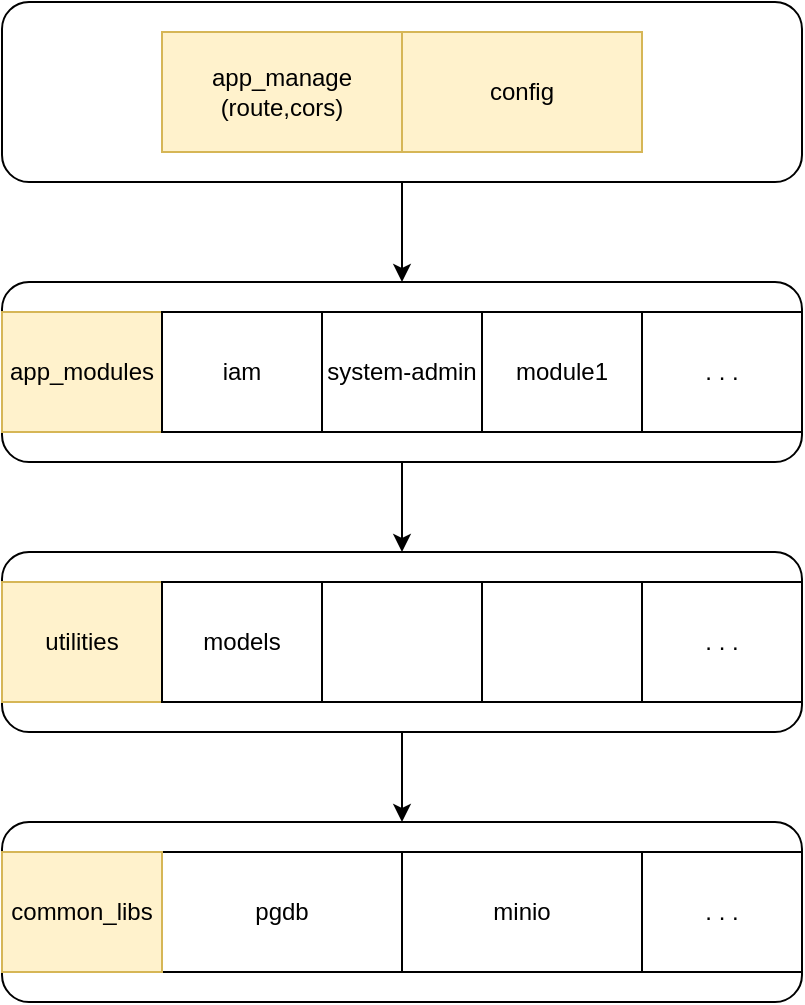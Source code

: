 <mxfile version="22.1.3" type="github">
  <diagram name="Page-1" id="6q_h9FtzISXLkknAFG1b">
    <mxGraphModel dx="880" dy="529" grid="1" gridSize="10" guides="1" tooltips="1" connect="1" arrows="1" fold="1" page="1" pageScale="1" pageWidth="827" pageHeight="1169" math="0" shadow="0">
      <root>
        <mxCell id="0" />
        <mxCell id="1" parent="0" />
        <mxCell id="Yw_mZcfW2_5spzIqeuDw-29" style="edgeStyle=orthogonalEdgeStyle;rounded=0;orthogonalLoop=1;jettySize=auto;html=1;entryX=0.5;entryY=0;entryDx=0;entryDy=0;" parent="1" source="Yw_mZcfW2_5spzIqeuDw-20" target="Yw_mZcfW2_5spzIqeuDw-21" edge="1">
          <mxGeometry relative="1" as="geometry" />
        </mxCell>
        <mxCell id="Yw_mZcfW2_5spzIqeuDw-20" value="" style="rounded=1;whiteSpace=wrap;html=1;" parent="1" vertex="1">
          <mxGeometry x="240" y="125" width="400" height="90" as="geometry" />
        </mxCell>
        <mxCell id="Yw_mZcfW2_5spzIqeuDw-15" value="" style="group;fillColor=#fad7ac;strokeColor=#b46504;" parent="1" vertex="1" connectable="0">
          <mxGeometry x="320" y="140" width="240" height="60" as="geometry" />
        </mxCell>
        <mxCell id="Yw_mZcfW2_5spzIqeuDw-1" value="config" style="rounded=0;whiteSpace=wrap;html=1;fillColor=#fff2cc;strokeColor=#d6b656;" parent="Yw_mZcfW2_5spzIqeuDw-15" vertex="1">
          <mxGeometry x="120" width="120" height="60" as="geometry" />
        </mxCell>
        <mxCell id="Yw_mZcfW2_5spzIqeuDw-3" value="app_manage&lt;br&gt;(route,cors)" style="rounded=0;whiteSpace=wrap;html=1;fillColor=#fff2cc;strokeColor=#d6b656;" parent="Yw_mZcfW2_5spzIqeuDw-15" vertex="1">
          <mxGeometry width="120" height="60" as="geometry" />
        </mxCell>
        <mxCell id="Yw_mZcfW2_5spzIqeuDw-16" value="" style="group" parent="1" vertex="1" connectable="0">
          <mxGeometry x="240" y="280" width="400" height="75" as="geometry" />
        </mxCell>
        <mxCell id="Yw_mZcfW2_5spzIqeuDw-21" value="" style="rounded=1;whiteSpace=wrap;html=1;" parent="Yw_mZcfW2_5spzIqeuDw-16" vertex="1">
          <mxGeometry y="-15" width="400" height="90" as="geometry" />
        </mxCell>
        <mxCell id="Yw_mZcfW2_5spzIqeuDw-5" value="app_modules" style="rounded=0;whiteSpace=wrap;html=1;fillColor=#fff2cc;strokeColor=#d6b656;" parent="Yw_mZcfW2_5spzIqeuDw-16" vertex="1">
          <mxGeometry width="80" height="60" as="geometry" />
        </mxCell>
        <mxCell id="Yw_mZcfW2_5spzIqeuDw-7" value="iam" style="rounded=0;whiteSpace=wrap;html=1;" parent="Yw_mZcfW2_5spzIqeuDw-16" vertex="1">
          <mxGeometry x="80" width="80" height="60" as="geometry" />
        </mxCell>
        <mxCell id="Yw_mZcfW2_5spzIqeuDw-8" value="system-admin" style="rounded=0;whiteSpace=wrap;html=1;" parent="Yw_mZcfW2_5spzIqeuDw-16" vertex="1">
          <mxGeometry x="160" width="80" height="60" as="geometry" />
        </mxCell>
        <mxCell id="Yw_mZcfW2_5spzIqeuDw-9" value="module1" style="rounded=0;whiteSpace=wrap;html=1;" parent="Yw_mZcfW2_5spzIqeuDw-16" vertex="1">
          <mxGeometry x="240" width="80" height="60" as="geometry" />
        </mxCell>
        <mxCell id="Yw_mZcfW2_5spzIqeuDw-10" value=". . ." style="rounded=0;whiteSpace=wrap;html=1;" parent="Yw_mZcfW2_5spzIqeuDw-16" vertex="1">
          <mxGeometry x="320" width="80" height="60" as="geometry" />
        </mxCell>
        <mxCell id="Yw_mZcfW2_5spzIqeuDw-30" style="edgeStyle=orthogonalEdgeStyle;rounded=0;orthogonalLoop=1;jettySize=auto;html=1;" parent="1" source="Yw_mZcfW2_5spzIqeuDw-21" target="Yw_mZcfW2_5spzIqeuDw-23" edge="1">
          <mxGeometry relative="1" as="geometry" />
        </mxCell>
        <mxCell id="HhJ6ioriaELq_mj8FlmA-8" value="" style="group" parent="1" vertex="1" connectable="0">
          <mxGeometry x="240" y="400" width="400" height="90" as="geometry" />
        </mxCell>
        <mxCell id="Yw_mZcfW2_5spzIqeuDw-23" value="" style="rounded=1;whiteSpace=wrap;html=1;" parent="HhJ6ioriaELq_mj8FlmA-8" vertex="1">
          <mxGeometry width="400" height="90" as="geometry" />
        </mxCell>
        <mxCell id="HhJ6ioriaELq_mj8FlmA-1" value="utilities" style="rounded=0;whiteSpace=wrap;html=1;fillColor=#fff2cc;strokeColor=#d6b656;" parent="HhJ6ioriaELq_mj8FlmA-8" vertex="1">
          <mxGeometry y="15" width="80" height="60" as="geometry" />
        </mxCell>
        <mxCell id="Yw_mZcfW2_5spzIqeuDw-12" value="models" style="rounded=0;whiteSpace=wrap;html=1;" parent="HhJ6ioriaELq_mj8FlmA-8" vertex="1">
          <mxGeometry x="80" y="15" width="80" height="60" as="geometry" />
        </mxCell>
        <mxCell id="HhJ6ioriaELq_mj8FlmA-2" value="" style="rounded=0;whiteSpace=wrap;html=1;" parent="HhJ6ioriaELq_mj8FlmA-8" vertex="1">
          <mxGeometry x="160" y="15" width="80" height="60" as="geometry" />
        </mxCell>
        <mxCell id="HhJ6ioriaELq_mj8FlmA-4" value="" style="rounded=0;whiteSpace=wrap;html=1;" parent="HhJ6ioriaELq_mj8FlmA-8" vertex="1">
          <mxGeometry x="240" y="15" width="80" height="60" as="geometry" />
        </mxCell>
        <mxCell id="HhJ6ioriaELq_mj8FlmA-6" value=". . ." style="rounded=0;whiteSpace=wrap;html=1;" parent="HhJ6ioriaELq_mj8FlmA-8" vertex="1">
          <mxGeometry x="320" y="15" width="80" height="60" as="geometry" />
        </mxCell>
        <mxCell id="HhJ6ioriaELq_mj8FlmA-10" style="edgeStyle=orthogonalEdgeStyle;rounded=0;orthogonalLoop=1;jettySize=auto;html=1;entryX=0.5;entryY=0;entryDx=0;entryDy=0;" parent="1" source="Yw_mZcfW2_5spzIqeuDw-23" target="HhJ6ioriaELq_mj8FlmA-7" edge="1">
          <mxGeometry relative="1" as="geometry" />
        </mxCell>
        <mxCell id="HhJ6ioriaELq_mj8FlmA-7" value="" style="rounded=1;whiteSpace=wrap;html=1;" parent="1" vertex="1">
          <mxGeometry x="240" y="535" width="400" height="90" as="geometry" />
        </mxCell>
        <mxCell id="Yw_mZcfW2_5spzIqeuDw-2" value="pgdb" style="rounded=0;whiteSpace=wrap;html=1;" parent="1" vertex="1">
          <mxGeometry x="320" y="550" width="120" height="60" as="geometry" />
        </mxCell>
        <mxCell id="Yw_mZcfW2_5spzIqeuDw-4" value="minio" style="rounded=0;whiteSpace=wrap;html=1;align=center;" parent="1" vertex="1">
          <mxGeometry x="440" y="550" width="120" height="60" as="geometry" />
        </mxCell>
        <mxCell id="HhJ6ioriaELq_mj8FlmA-11" value=". . ." style="rounded=0;whiteSpace=wrap;html=1;align=center;" parent="1" vertex="1">
          <mxGeometry x="560" y="550" width="80" height="60" as="geometry" />
        </mxCell>
        <mxCell id="HhJ6ioriaELq_mj8FlmA-12" value="common_libs" style="rounded=0;whiteSpace=wrap;html=1;align=center;fillColor=#fff2cc;strokeColor=#d6b656;" parent="1" vertex="1">
          <mxGeometry x="240" y="550" width="80" height="60" as="geometry" />
        </mxCell>
      </root>
    </mxGraphModel>
  </diagram>
</mxfile>
